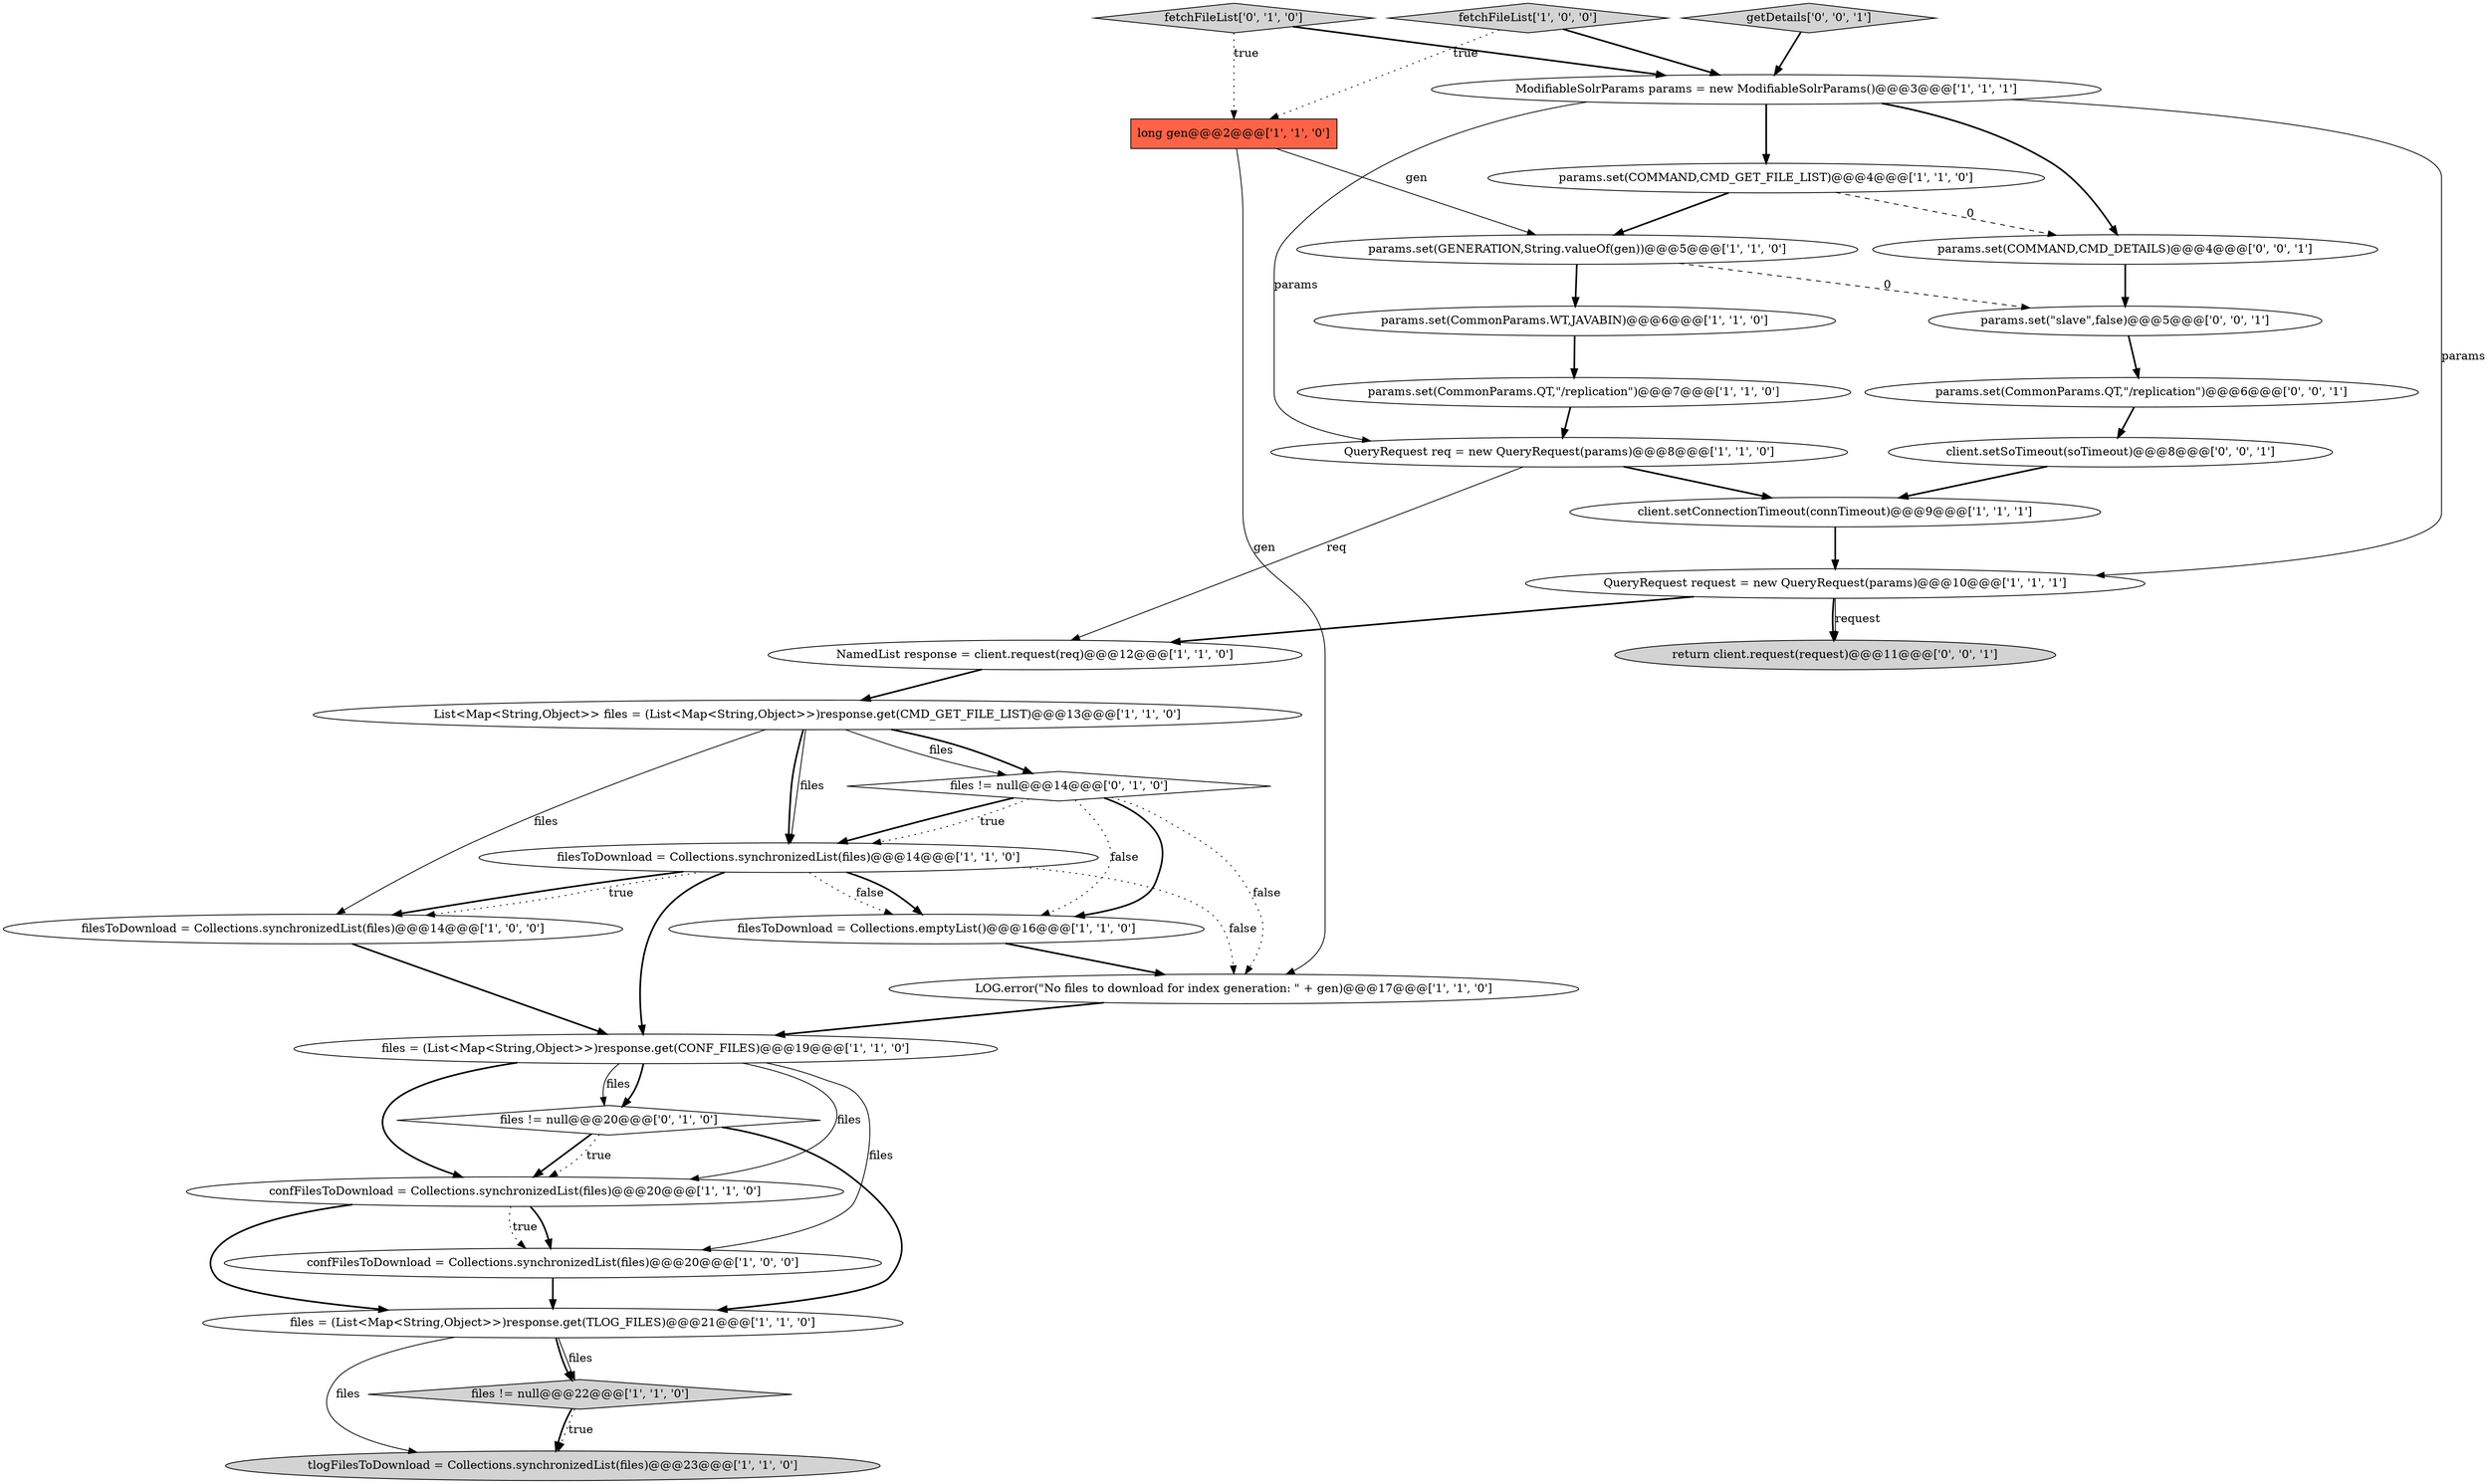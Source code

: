 digraph {
10 [style = filled, label = "params.set(GENERATION,String.valueOf(gen))@@@5@@@['1', '1', '0']", fillcolor = white, shape = ellipse image = "AAA0AAABBB1BBB"];
19 [style = filled, label = "NamedList response = client.request(req)@@@12@@@['1', '1', '0']", fillcolor = white, shape = ellipse image = "AAA0AAABBB1BBB"];
12 [style = filled, label = "LOG.error(\"No files to download for index generation: \" + gen)@@@17@@@['1', '1', '0']", fillcolor = white, shape = ellipse image = "AAA0AAABBB1BBB"];
23 [style = filled, label = "files != null@@@14@@@['0', '1', '0']", fillcolor = white, shape = diamond image = "AAA0AAABBB2BBB"];
28 [style = filled, label = "params.set(CommonParams.QT,\"/replication\")@@@6@@@['0', '0', '1']", fillcolor = white, shape = ellipse image = "AAA0AAABBB3BBB"];
24 [style = filled, label = "fetchFileList['0', '1', '0']", fillcolor = lightgray, shape = diamond image = "AAA0AAABBB2BBB"];
25 [style = filled, label = "client.setSoTimeout(soTimeout)@@@8@@@['0', '0', '1']", fillcolor = white, shape = ellipse image = "AAA0AAABBB3BBB"];
18 [style = filled, label = "filesToDownload = Collections.synchronizedList(files)@@@14@@@['1', '1', '0']", fillcolor = white, shape = ellipse image = "AAA0AAABBB1BBB"];
11 [style = filled, label = "confFilesToDownload = Collections.synchronizedList(files)@@@20@@@['1', '0', '0']", fillcolor = white, shape = ellipse image = "AAA0AAABBB1BBB"];
14 [style = filled, label = "long gen@@@2@@@['1', '1', '0']", fillcolor = tomato, shape = box image = "AAA0AAABBB1BBB"];
26 [style = filled, label = "params.set(COMMAND,CMD_DETAILS)@@@4@@@['0', '0', '1']", fillcolor = white, shape = ellipse image = "AAA0AAABBB3BBB"];
30 [style = filled, label = "getDetails['0', '0', '1']", fillcolor = lightgray, shape = diamond image = "AAA0AAABBB3BBB"];
5 [style = filled, label = "QueryRequest request = new QueryRequest(params)@@@10@@@['1', '1', '1']", fillcolor = white, shape = ellipse image = "AAA0AAABBB1BBB"];
9 [style = filled, label = "tlogFilesToDownload = Collections.synchronizedList(files)@@@23@@@['1', '1', '0']", fillcolor = lightgray, shape = ellipse image = "AAA0AAABBB1BBB"];
15 [style = filled, label = "ModifiableSolrParams params = new ModifiableSolrParams()@@@3@@@['1', '1', '1']", fillcolor = white, shape = ellipse image = "AAA0AAABBB1BBB"];
6 [style = filled, label = "files = (List<Map<String,Object>>)response.get(CONF_FILES)@@@19@@@['1', '1', '0']", fillcolor = white, shape = ellipse image = "AAA0AAABBB1BBB"];
7 [style = filled, label = "files = (List<Map<String,Object>>)response.get(TLOG_FILES)@@@21@@@['1', '1', '0']", fillcolor = white, shape = ellipse image = "AAA0AAABBB1BBB"];
8 [style = filled, label = "filesToDownload = Collections.emptyList()@@@16@@@['1', '1', '0']", fillcolor = white, shape = ellipse image = "AAA0AAABBB1BBB"];
1 [style = filled, label = "fetchFileList['1', '0', '0']", fillcolor = lightgray, shape = diamond image = "AAA0AAABBB1BBB"];
3 [style = filled, label = "files != null@@@22@@@['1', '1', '0']", fillcolor = lightgray, shape = diamond image = "AAA0AAABBB1BBB"];
20 [style = filled, label = "params.set(CommonParams.QT,\"/replication\")@@@7@@@['1', '1', '0']", fillcolor = white, shape = ellipse image = "AAA0AAABBB1BBB"];
21 [style = filled, label = "params.set(CommonParams.WT,JAVABIN)@@@6@@@['1', '1', '0']", fillcolor = white, shape = ellipse image = "AAA0AAABBB1BBB"];
17 [style = filled, label = "filesToDownload = Collections.synchronizedList(files)@@@14@@@['1', '0', '0']", fillcolor = white, shape = ellipse image = "AAA0AAABBB1BBB"];
13 [style = filled, label = "List<Map<String,Object>> files = (List<Map<String,Object>>)response.get(CMD_GET_FILE_LIST)@@@13@@@['1', '1', '0']", fillcolor = white, shape = ellipse image = "AAA0AAABBB1BBB"];
2 [style = filled, label = "client.setConnectionTimeout(connTimeout)@@@9@@@['1', '1', '1']", fillcolor = white, shape = ellipse image = "AAA0AAABBB1BBB"];
29 [style = filled, label = "return client.request(request)@@@11@@@['0', '0', '1']", fillcolor = lightgray, shape = ellipse image = "AAA0AAABBB3BBB"];
16 [style = filled, label = "confFilesToDownload = Collections.synchronizedList(files)@@@20@@@['1', '1', '0']", fillcolor = white, shape = ellipse image = "AAA0AAABBB1BBB"];
0 [style = filled, label = "params.set(COMMAND,CMD_GET_FILE_LIST)@@@4@@@['1', '1', '0']", fillcolor = white, shape = ellipse image = "AAA0AAABBB1BBB"];
4 [style = filled, label = "QueryRequest req = new QueryRequest(params)@@@8@@@['1', '1', '0']", fillcolor = white, shape = ellipse image = "AAA0AAABBB1BBB"];
22 [style = filled, label = "files != null@@@20@@@['0', '1', '0']", fillcolor = white, shape = diamond image = "AAA0AAABBB2BBB"];
27 [style = filled, label = "params.set(\"slave\",false)@@@5@@@['0', '0', '1']", fillcolor = white, shape = ellipse image = "AAA0AAABBB3BBB"];
5->29 [style = bold, label=""];
16->11 [style = bold, label=""];
24->14 [style = dotted, label="true"];
17->6 [style = bold, label=""];
6->22 [style = bold, label=""];
22->16 [style = bold, label=""];
14->12 [style = solid, label="gen"];
7->9 [style = solid, label="files"];
18->12 [style = dotted, label="false"];
1->15 [style = bold, label=""];
27->28 [style = bold, label=""];
16->7 [style = bold, label=""];
18->17 [style = bold, label=""];
13->18 [style = solid, label="files"];
0->26 [style = dashed, label="0"];
10->21 [style = bold, label=""];
4->2 [style = bold, label=""];
3->9 [style = dotted, label="true"];
7->3 [style = solid, label="files"];
23->8 [style = bold, label=""];
1->14 [style = dotted, label="true"];
4->19 [style = solid, label="req"];
12->6 [style = bold, label=""];
10->27 [style = dashed, label="0"];
13->17 [style = solid, label="files"];
22->7 [style = bold, label=""];
25->2 [style = bold, label=""];
7->3 [style = bold, label=""];
20->4 [style = bold, label=""];
15->26 [style = bold, label=""];
23->8 [style = dotted, label="false"];
6->22 [style = solid, label="files"];
6->16 [style = solid, label="files"];
3->9 [style = bold, label=""];
5->19 [style = bold, label=""];
26->27 [style = bold, label=""];
0->10 [style = bold, label=""];
13->23 [style = solid, label="files"];
15->5 [style = solid, label="params"];
21->20 [style = bold, label=""];
23->12 [style = dotted, label="false"];
19->13 [style = bold, label=""];
23->18 [style = dotted, label="true"];
18->6 [style = bold, label=""];
18->8 [style = dotted, label="false"];
6->16 [style = bold, label=""];
15->0 [style = bold, label=""];
22->16 [style = dotted, label="true"];
14->10 [style = solid, label="gen"];
13->23 [style = bold, label=""];
8->12 [style = bold, label=""];
28->25 [style = bold, label=""];
18->8 [style = bold, label=""];
18->17 [style = dotted, label="true"];
16->11 [style = dotted, label="true"];
5->29 [style = solid, label="request"];
23->18 [style = bold, label=""];
6->11 [style = solid, label="files"];
11->7 [style = bold, label=""];
15->4 [style = solid, label="params"];
13->18 [style = bold, label=""];
30->15 [style = bold, label=""];
2->5 [style = bold, label=""];
24->15 [style = bold, label=""];
}
